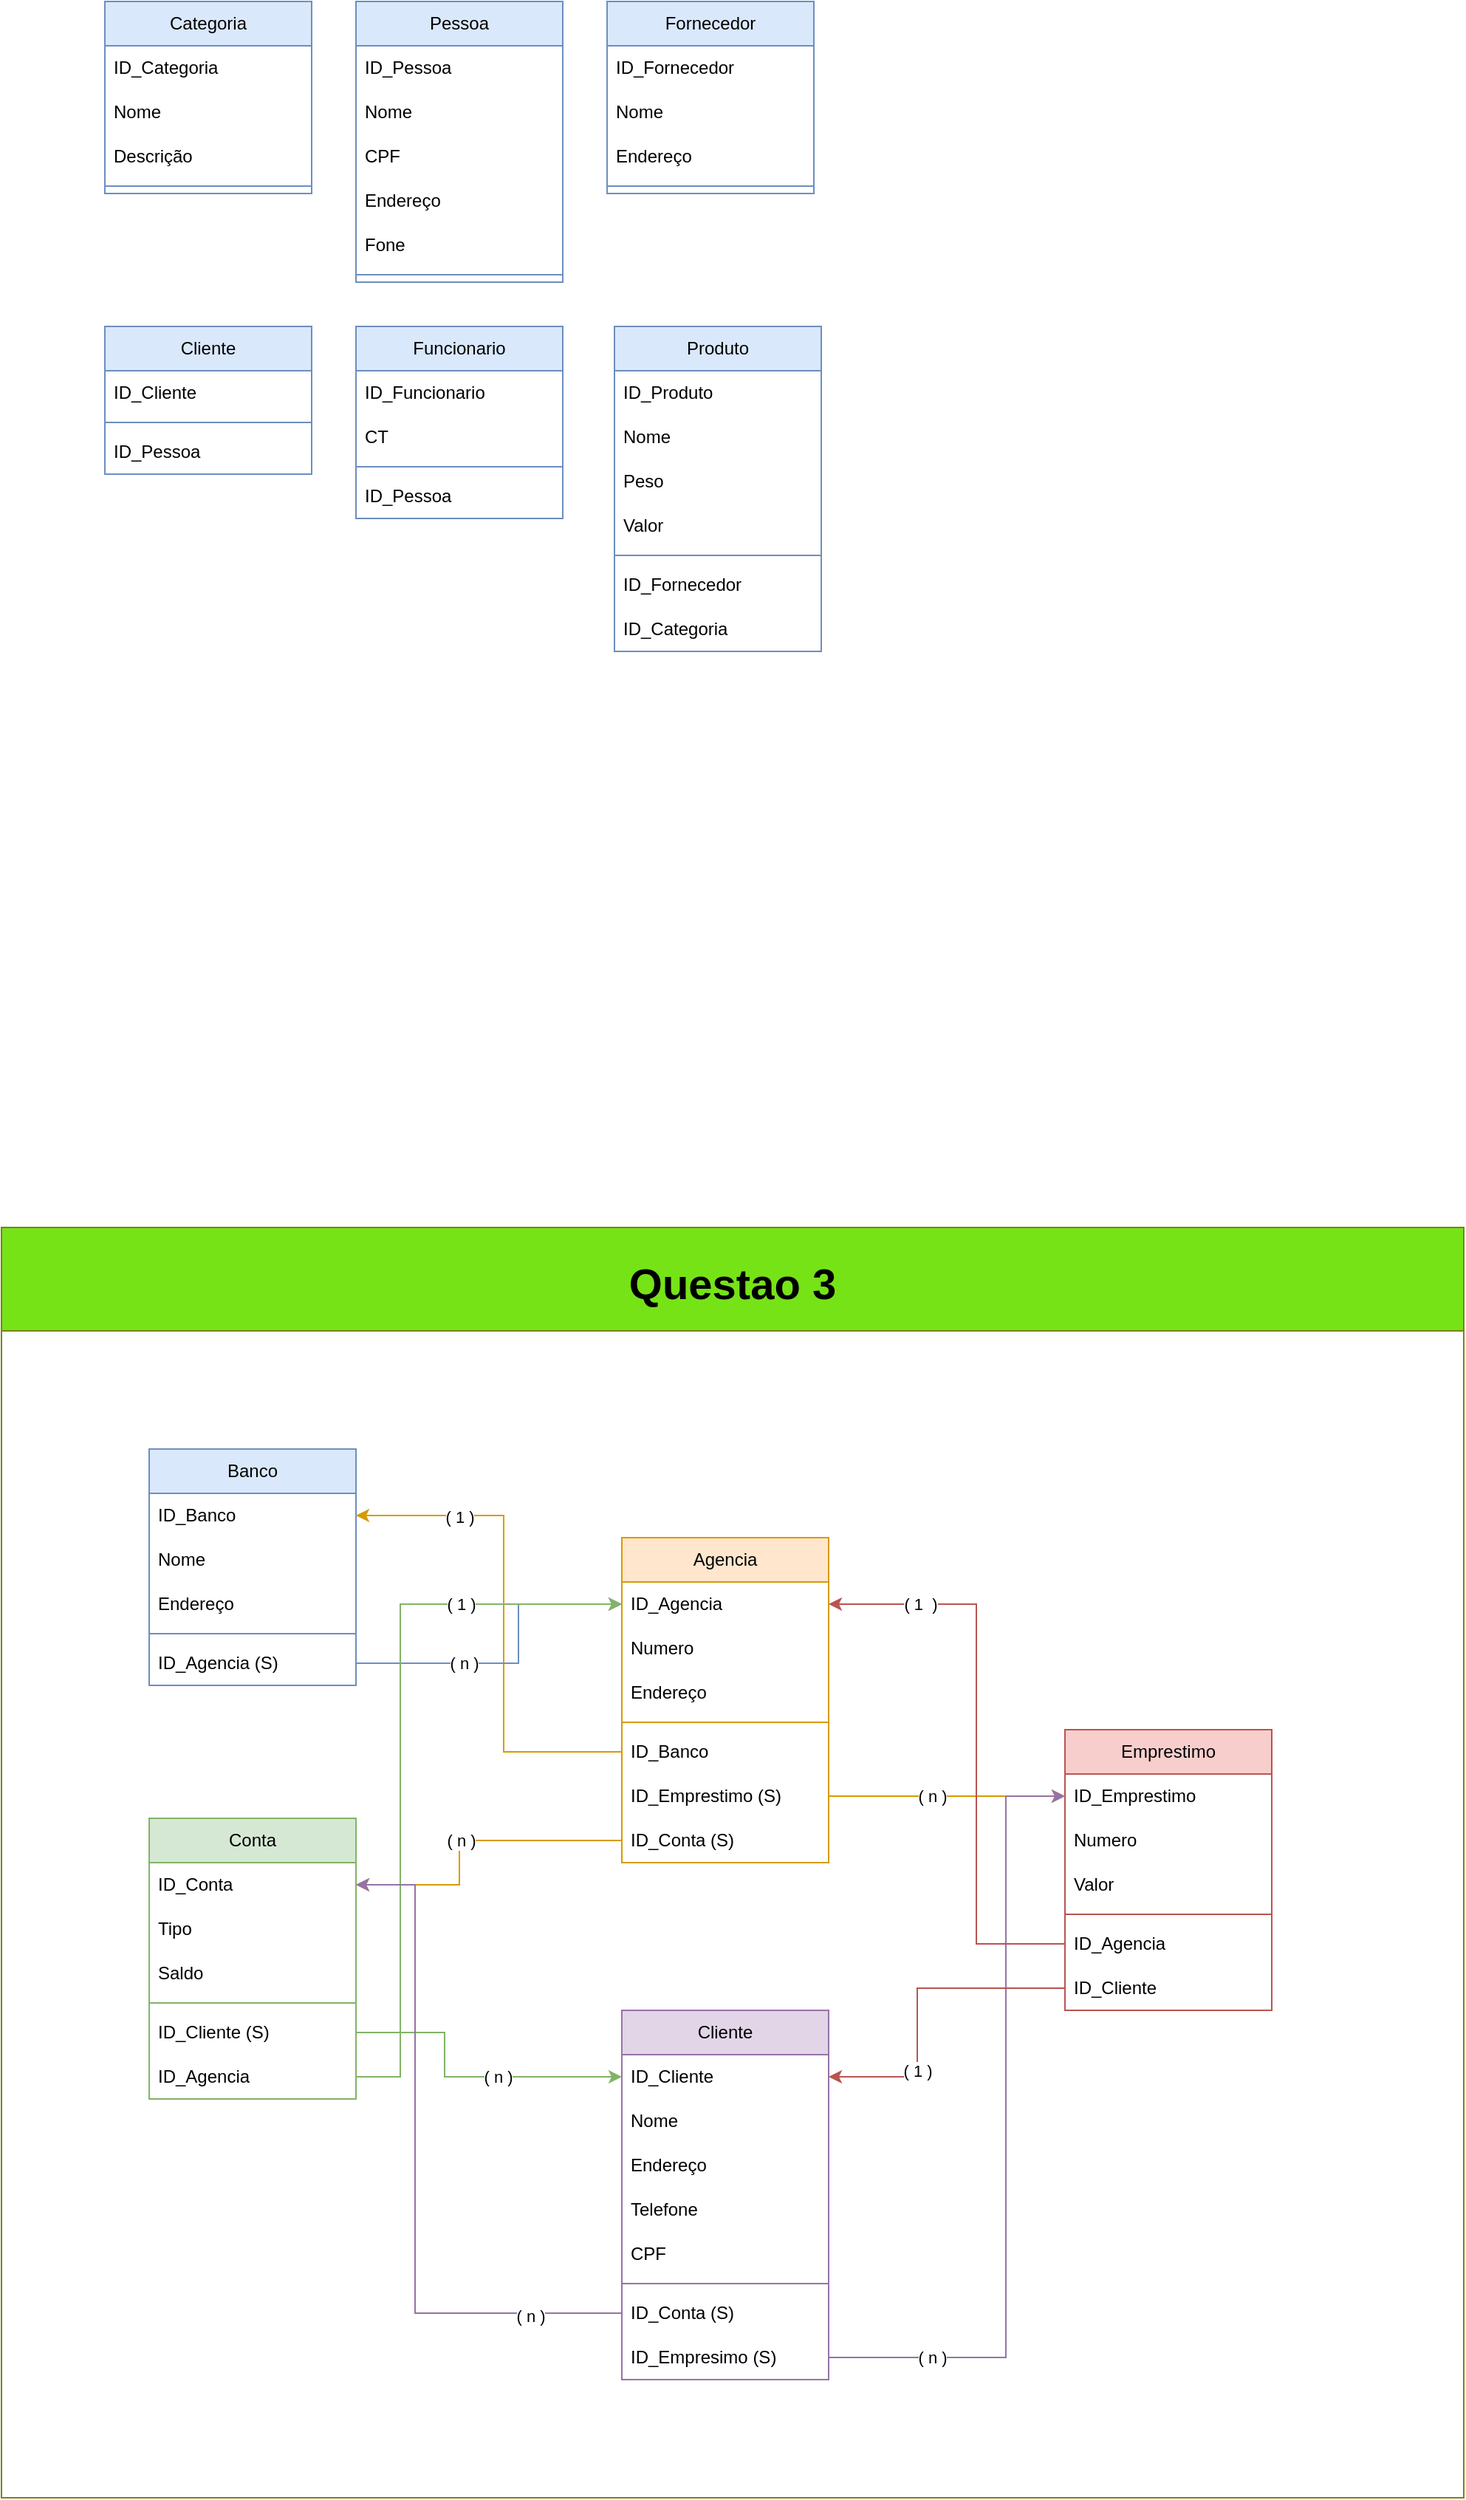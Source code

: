 <mxfile version="24.7.7">
  <diagram name="Page-1" id="sqo7e_nkvk8dhI7Wn-r7">
    <mxGraphModel dx="925" dy="510" grid="1" gridSize="10" guides="1" tooltips="1" connect="1" arrows="1" fold="1" page="1" pageScale="1" pageWidth="850" pageHeight="1100" math="0" shadow="0">
      <root>
        <mxCell id="0" />
        <mxCell id="1" parent="0" />
        <mxCell id="ZQUHLIVJ1xkmGwxhRDHh-96" value="Questao 3" style="swimlane;startSize=70;fontSize=29;fillColor=#76E317;strokeColor=#7B8215;fontColor=#000000;" vertex="1" parent="1">
          <mxGeometry x="10" y="950" width="990" height="860" as="geometry" />
        </mxCell>
        <mxCell id="ZQUHLIVJ1xkmGwxhRDHh-5" value="Banco" style="swimlane;fontStyle=0;childLayout=stackLayout;horizontal=1;startSize=30;horizontalStack=0;resizeParent=1;resizeParentMax=0;resizeLast=0;collapsible=1;marginBottom=0;whiteSpace=wrap;html=1;fillColor=#dae8fc;strokeColor=#6c8ebf;" vertex="1" parent="ZQUHLIVJ1xkmGwxhRDHh-96">
          <mxGeometry x="100" y="150" width="140" height="160" as="geometry" />
        </mxCell>
        <mxCell id="ZQUHLIVJ1xkmGwxhRDHh-6" value="ID_Banco" style="text;strokeColor=none;fillColor=none;align=left;verticalAlign=middle;spacingLeft=4;spacingRight=4;overflow=hidden;points=[[0,0.5],[1,0.5]];portConstraint=eastwest;rotatable=0;whiteSpace=wrap;html=1;" vertex="1" parent="ZQUHLIVJ1xkmGwxhRDHh-5">
          <mxGeometry y="30" width="140" height="30" as="geometry" />
        </mxCell>
        <mxCell id="ZQUHLIVJ1xkmGwxhRDHh-7" value="Nome" style="text;strokeColor=none;fillColor=none;align=left;verticalAlign=middle;spacingLeft=4;spacingRight=4;overflow=hidden;points=[[0,0.5],[1,0.5]];portConstraint=eastwest;rotatable=0;whiteSpace=wrap;html=1;" vertex="1" parent="ZQUHLIVJ1xkmGwxhRDHh-5">
          <mxGeometry y="60" width="140" height="30" as="geometry" />
        </mxCell>
        <mxCell id="ZQUHLIVJ1xkmGwxhRDHh-8" value="Endereço" style="text;strokeColor=none;fillColor=none;align=left;verticalAlign=middle;spacingLeft=4;spacingRight=4;overflow=hidden;points=[[0,0.5],[1,0.5]];portConstraint=eastwest;rotatable=0;whiteSpace=wrap;html=1;" vertex="1" parent="ZQUHLIVJ1xkmGwxhRDHh-5">
          <mxGeometry y="90" width="140" height="30" as="geometry" />
        </mxCell>
        <mxCell id="ZQUHLIVJ1xkmGwxhRDHh-44" value="" style="line;strokeWidth=1;html=1;fillColor=#dae8fc;strokeColor=#6c8ebf;" vertex="1" parent="ZQUHLIVJ1xkmGwxhRDHh-5">
          <mxGeometry y="120" width="140" height="10" as="geometry" />
        </mxCell>
        <mxCell id="ZQUHLIVJ1xkmGwxhRDHh-9" value="ID_Agencia (S)" style="text;strokeColor=none;fillColor=none;align=left;verticalAlign=middle;spacingLeft=4;spacingRight=4;overflow=hidden;points=[[0,0.5],[1,0.5]];portConstraint=eastwest;rotatable=0;whiteSpace=wrap;html=1;" vertex="1" parent="ZQUHLIVJ1xkmGwxhRDHh-5">
          <mxGeometry y="130" width="140" height="30" as="geometry" />
        </mxCell>
        <mxCell id="ZQUHLIVJ1xkmGwxhRDHh-31" value="Agencia" style="swimlane;fontStyle=0;childLayout=stackLayout;horizontal=1;startSize=30;horizontalStack=0;resizeParent=1;resizeParentMax=0;resizeLast=0;collapsible=1;marginBottom=0;whiteSpace=wrap;html=1;fillColor=#ffe6cc;strokeColor=#d79b00;" vertex="1" parent="ZQUHLIVJ1xkmGwxhRDHh-96">
          <mxGeometry x="420" y="210" width="140" height="220" as="geometry" />
        </mxCell>
        <mxCell id="ZQUHLIVJ1xkmGwxhRDHh-32" value="ID_Agencia" style="text;strokeColor=none;fillColor=none;align=left;verticalAlign=middle;spacingLeft=4;spacingRight=4;overflow=hidden;points=[[0,0.5],[1,0.5]];portConstraint=eastwest;rotatable=0;whiteSpace=wrap;html=1;" vertex="1" parent="ZQUHLIVJ1xkmGwxhRDHh-31">
          <mxGeometry y="30" width="140" height="30" as="geometry" />
        </mxCell>
        <mxCell id="ZQUHLIVJ1xkmGwxhRDHh-33" value="Numero" style="text;strokeColor=none;fillColor=none;align=left;verticalAlign=middle;spacingLeft=4;spacingRight=4;overflow=hidden;points=[[0,0.5],[1,0.5]];portConstraint=eastwest;rotatable=0;whiteSpace=wrap;html=1;" vertex="1" parent="ZQUHLIVJ1xkmGwxhRDHh-31">
          <mxGeometry y="60" width="140" height="30" as="geometry" />
        </mxCell>
        <mxCell id="ZQUHLIVJ1xkmGwxhRDHh-34" value="Endereço" style="text;strokeColor=none;fillColor=none;align=left;verticalAlign=middle;spacingLeft=4;spacingRight=4;overflow=hidden;points=[[0,0.5],[1,0.5]];portConstraint=eastwest;rotatable=0;whiteSpace=wrap;html=1;" vertex="1" parent="ZQUHLIVJ1xkmGwxhRDHh-31">
          <mxGeometry y="90" width="140" height="30" as="geometry" />
        </mxCell>
        <mxCell id="ZQUHLIVJ1xkmGwxhRDHh-43" value="" style="line;strokeWidth=1;html=1;fillColor=#ffe6cc;strokeColor=#d79b00;" vertex="1" parent="ZQUHLIVJ1xkmGwxhRDHh-31">
          <mxGeometry y="120" width="140" height="10" as="geometry" />
        </mxCell>
        <mxCell id="ZQUHLIVJ1xkmGwxhRDHh-36" value="ID_Banco" style="text;strokeColor=none;fillColor=none;align=left;verticalAlign=middle;spacingLeft=4;spacingRight=4;overflow=hidden;points=[[0,0.5],[1,0.5]];portConstraint=eastwest;rotatable=0;whiteSpace=wrap;html=1;" vertex="1" parent="ZQUHLIVJ1xkmGwxhRDHh-31">
          <mxGeometry y="130" width="140" height="30" as="geometry" />
        </mxCell>
        <mxCell id="ZQUHLIVJ1xkmGwxhRDHh-45" value="ID_Emprestimo (S)" style="text;strokeColor=none;fillColor=none;align=left;verticalAlign=middle;spacingLeft=4;spacingRight=4;overflow=hidden;points=[[0,0.5],[1,0.5]];portConstraint=eastwest;rotatable=0;whiteSpace=wrap;html=1;" vertex="1" parent="ZQUHLIVJ1xkmGwxhRDHh-31">
          <mxGeometry y="160" width="140" height="30" as="geometry" />
        </mxCell>
        <mxCell id="ZQUHLIVJ1xkmGwxhRDHh-51" value="ID_Conta (S)" style="text;strokeColor=none;fillColor=none;align=left;verticalAlign=middle;spacingLeft=4;spacingRight=4;overflow=hidden;points=[[0,0.5],[1,0.5]];portConstraint=eastwest;rotatable=0;whiteSpace=wrap;html=1;" vertex="1" parent="ZQUHLIVJ1xkmGwxhRDHh-31">
          <mxGeometry y="190" width="140" height="30" as="geometry" />
        </mxCell>
        <mxCell id="ZQUHLIVJ1xkmGwxhRDHh-40" style="edgeStyle=orthogonalEdgeStyle;rounded=0;orthogonalLoop=1;jettySize=auto;html=1;fillColor=#ffe6cc;strokeColor=#d79b00;" edge="1" parent="ZQUHLIVJ1xkmGwxhRDHh-96" source="ZQUHLIVJ1xkmGwxhRDHh-36" target="ZQUHLIVJ1xkmGwxhRDHh-6">
          <mxGeometry relative="1" as="geometry">
            <Array as="points">
              <mxPoint x="340" y="355" />
              <mxPoint x="340" y="195" />
            </Array>
          </mxGeometry>
        </mxCell>
        <mxCell id="ZQUHLIVJ1xkmGwxhRDHh-48" value="( 1 )" style="edgeLabel;html=1;align=center;verticalAlign=middle;resizable=0;points=[];" vertex="1" connectable="0" parent="ZQUHLIVJ1xkmGwxhRDHh-40">
          <mxGeometry x="-0.055" y="5" relative="1" as="geometry">
            <mxPoint x="-25" y="-79" as="offset" />
          </mxGeometry>
        </mxCell>
        <mxCell id="ZQUHLIVJ1xkmGwxhRDHh-49" style="edgeStyle=orthogonalEdgeStyle;rounded=0;orthogonalLoop=1;jettySize=auto;html=1;fillColor=#dae8fc;strokeColor=#6c8ebf;" edge="1" parent="ZQUHLIVJ1xkmGwxhRDHh-96" source="ZQUHLIVJ1xkmGwxhRDHh-9" target="ZQUHLIVJ1xkmGwxhRDHh-32">
          <mxGeometry relative="1" as="geometry">
            <Array as="points">
              <mxPoint x="350" y="295" />
              <mxPoint x="350" y="255" />
            </Array>
          </mxGeometry>
        </mxCell>
        <mxCell id="ZQUHLIVJ1xkmGwxhRDHh-50" value="( n )" style="edgeLabel;html=1;align=center;verticalAlign=middle;resizable=0;points=[];" vertex="1" connectable="0" parent="ZQUHLIVJ1xkmGwxhRDHh-49">
          <mxGeometry x="-0.194" y="1" relative="1" as="geometry">
            <mxPoint x="-16" y="1" as="offset" />
          </mxGeometry>
        </mxCell>
        <mxCell id="ZQUHLIVJ1xkmGwxhRDHh-52" value="Conta" style="swimlane;fontStyle=0;childLayout=stackLayout;horizontal=1;startSize=30;horizontalStack=0;resizeParent=1;resizeParentMax=0;resizeLast=0;collapsible=1;marginBottom=0;whiteSpace=wrap;html=1;fillColor=#d5e8d4;strokeColor=#82b366;" vertex="1" parent="ZQUHLIVJ1xkmGwxhRDHh-96">
          <mxGeometry x="100" y="400" width="140" height="190" as="geometry" />
        </mxCell>
        <mxCell id="ZQUHLIVJ1xkmGwxhRDHh-53" value="ID_Conta" style="text;strokeColor=none;fillColor=none;align=left;verticalAlign=middle;spacingLeft=4;spacingRight=4;overflow=hidden;points=[[0,0.5],[1,0.5]];portConstraint=eastwest;rotatable=0;whiteSpace=wrap;html=1;" vertex="1" parent="ZQUHLIVJ1xkmGwxhRDHh-52">
          <mxGeometry y="30" width="140" height="30" as="geometry" />
        </mxCell>
        <mxCell id="ZQUHLIVJ1xkmGwxhRDHh-54" value="Tipo" style="text;strokeColor=none;fillColor=none;align=left;verticalAlign=middle;spacingLeft=4;spacingRight=4;overflow=hidden;points=[[0,0.5],[1,0.5]];portConstraint=eastwest;rotatable=0;whiteSpace=wrap;html=1;" vertex="1" parent="ZQUHLIVJ1xkmGwxhRDHh-52">
          <mxGeometry y="60" width="140" height="30" as="geometry" />
        </mxCell>
        <mxCell id="ZQUHLIVJ1xkmGwxhRDHh-55" value="Saldo" style="text;strokeColor=none;fillColor=none;align=left;verticalAlign=middle;spacingLeft=4;spacingRight=4;overflow=hidden;points=[[0,0.5],[1,0.5]];portConstraint=eastwest;rotatable=0;whiteSpace=wrap;html=1;" vertex="1" parent="ZQUHLIVJ1xkmGwxhRDHh-52">
          <mxGeometry y="90" width="140" height="30" as="geometry" />
        </mxCell>
        <mxCell id="ZQUHLIVJ1xkmGwxhRDHh-56" value="" style="line;strokeWidth=1;html=1;fillColor=#d5e8d4;strokeColor=#82b366;" vertex="1" parent="ZQUHLIVJ1xkmGwxhRDHh-52">
          <mxGeometry y="120" width="140" height="10" as="geometry" />
        </mxCell>
        <mxCell id="ZQUHLIVJ1xkmGwxhRDHh-57" value="ID_Cliente (S)" style="text;strokeColor=none;fillColor=none;align=left;verticalAlign=middle;spacingLeft=4;spacingRight=4;overflow=hidden;points=[[0,0.5],[1,0.5]];portConstraint=eastwest;rotatable=0;whiteSpace=wrap;html=1;" vertex="1" parent="ZQUHLIVJ1xkmGwxhRDHh-52">
          <mxGeometry y="130" width="140" height="30" as="geometry" />
        </mxCell>
        <mxCell id="ZQUHLIVJ1xkmGwxhRDHh-58" value="ID_Agencia" style="text;strokeColor=none;fillColor=none;align=left;verticalAlign=middle;spacingLeft=4;spacingRight=4;overflow=hidden;points=[[0,0.5],[1,0.5]];portConstraint=eastwest;rotatable=0;whiteSpace=wrap;html=1;" vertex="1" parent="ZQUHLIVJ1xkmGwxhRDHh-52">
          <mxGeometry y="160" width="140" height="30" as="geometry" />
        </mxCell>
        <mxCell id="ZQUHLIVJ1xkmGwxhRDHh-60" style="edgeStyle=orthogonalEdgeStyle;rounded=0;orthogonalLoop=1;jettySize=auto;html=1;fillColor=#ffe6cc;strokeColor=#d79b00;" edge="1" parent="ZQUHLIVJ1xkmGwxhRDHh-96" source="ZQUHLIVJ1xkmGwxhRDHh-51" target="ZQUHLIVJ1xkmGwxhRDHh-53">
          <mxGeometry relative="1" as="geometry">
            <Array as="points">
              <mxPoint x="310" y="415" />
              <mxPoint x="310" y="445" />
            </Array>
          </mxGeometry>
        </mxCell>
        <mxCell id="ZQUHLIVJ1xkmGwxhRDHh-61" value="( n )" style="edgeLabel;html=1;align=center;verticalAlign=middle;resizable=0;points=[];" vertex="1" connectable="0" parent="ZQUHLIVJ1xkmGwxhRDHh-60">
          <mxGeometry x="-0.159" relative="1" as="geometry">
            <mxPoint x="-21" as="offset" />
          </mxGeometry>
        </mxCell>
        <mxCell id="ZQUHLIVJ1xkmGwxhRDHh-62" value="Cliente" style="swimlane;fontStyle=0;childLayout=stackLayout;horizontal=1;startSize=30;horizontalStack=0;resizeParent=1;resizeParentMax=0;resizeLast=0;collapsible=1;marginBottom=0;whiteSpace=wrap;html=1;fillColor=#e1d5e7;strokeColor=#9673a6;" vertex="1" parent="ZQUHLIVJ1xkmGwxhRDHh-96">
          <mxGeometry x="420" y="530" width="140" height="250" as="geometry" />
        </mxCell>
        <mxCell id="ZQUHLIVJ1xkmGwxhRDHh-63" value="ID_Cliente" style="text;strokeColor=none;fillColor=none;align=left;verticalAlign=middle;spacingLeft=4;spacingRight=4;overflow=hidden;points=[[0,0.5],[1,0.5]];portConstraint=eastwest;rotatable=0;whiteSpace=wrap;html=1;" vertex="1" parent="ZQUHLIVJ1xkmGwxhRDHh-62">
          <mxGeometry y="30" width="140" height="30" as="geometry" />
        </mxCell>
        <mxCell id="ZQUHLIVJ1xkmGwxhRDHh-64" value="Nome" style="text;strokeColor=none;fillColor=none;align=left;verticalAlign=middle;spacingLeft=4;spacingRight=4;overflow=hidden;points=[[0,0.5],[1,0.5]];portConstraint=eastwest;rotatable=0;whiteSpace=wrap;html=1;" vertex="1" parent="ZQUHLIVJ1xkmGwxhRDHh-62">
          <mxGeometry y="60" width="140" height="30" as="geometry" />
        </mxCell>
        <mxCell id="ZQUHLIVJ1xkmGwxhRDHh-65" value="Endereço" style="text;strokeColor=none;fillColor=none;align=left;verticalAlign=middle;spacingLeft=4;spacingRight=4;overflow=hidden;points=[[0,0.5],[1,0.5]];portConstraint=eastwest;rotatable=0;whiteSpace=wrap;html=1;" vertex="1" parent="ZQUHLIVJ1xkmGwxhRDHh-62">
          <mxGeometry y="90" width="140" height="30" as="geometry" />
        </mxCell>
        <mxCell id="ZQUHLIVJ1xkmGwxhRDHh-69" value="Telefone" style="text;strokeColor=none;fillColor=none;align=left;verticalAlign=middle;spacingLeft=4;spacingRight=4;overflow=hidden;points=[[0,0.5],[1,0.5]];portConstraint=eastwest;rotatable=0;whiteSpace=wrap;html=1;" vertex="1" parent="ZQUHLIVJ1xkmGwxhRDHh-62">
          <mxGeometry y="120" width="140" height="30" as="geometry" />
        </mxCell>
        <mxCell id="ZQUHLIVJ1xkmGwxhRDHh-70" value="CPF" style="text;strokeColor=none;fillColor=none;align=left;verticalAlign=middle;spacingLeft=4;spacingRight=4;overflow=hidden;points=[[0,0.5],[1,0.5]];portConstraint=eastwest;rotatable=0;whiteSpace=wrap;html=1;" vertex="1" parent="ZQUHLIVJ1xkmGwxhRDHh-62">
          <mxGeometry y="150" width="140" height="30" as="geometry" />
        </mxCell>
        <mxCell id="ZQUHLIVJ1xkmGwxhRDHh-66" value="" style="line;strokeWidth=1;html=1;fillColor=#e1d5e7;strokeColor=#9673a6;" vertex="1" parent="ZQUHLIVJ1xkmGwxhRDHh-62">
          <mxGeometry y="180" width="140" height="10" as="geometry" />
        </mxCell>
        <mxCell id="ZQUHLIVJ1xkmGwxhRDHh-67" value="ID_Conta (S)" style="text;strokeColor=none;fillColor=none;align=left;verticalAlign=middle;spacingLeft=4;spacingRight=4;overflow=hidden;points=[[0,0.5],[1,0.5]];portConstraint=eastwest;rotatable=0;whiteSpace=wrap;html=1;" vertex="1" parent="ZQUHLIVJ1xkmGwxhRDHh-62">
          <mxGeometry y="190" width="140" height="30" as="geometry" />
        </mxCell>
        <mxCell id="ZQUHLIVJ1xkmGwxhRDHh-77" value="ID_Empresimo (S)" style="text;strokeColor=none;fillColor=none;align=left;verticalAlign=middle;spacingLeft=4;spacingRight=4;overflow=hidden;points=[[0,0.5],[1,0.5]];portConstraint=eastwest;rotatable=0;whiteSpace=wrap;html=1;" vertex="1" parent="ZQUHLIVJ1xkmGwxhRDHh-62">
          <mxGeometry y="220" width="140" height="30" as="geometry" />
        </mxCell>
        <mxCell id="ZQUHLIVJ1xkmGwxhRDHh-71" style="edgeStyle=orthogonalEdgeStyle;rounded=0;orthogonalLoop=1;jettySize=auto;html=1;entryX=0;entryY=0.5;entryDx=0;entryDy=0;fillColor=#d5e8d4;strokeColor=#82b366;" edge="1" parent="ZQUHLIVJ1xkmGwxhRDHh-96" source="ZQUHLIVJ1xkmGwxhRDHh-58" target="ZQUHLIVJ1xkmGwxhRDHh-32">
          <mxGeometry relative="1" as="geometry">
            <Array as="points">
              <mxPoint x="270" y="575" />
              <mxPoint x="270" y="255" />
            </Array>
          </mxGeometry>
        </mxCell>
        <mxCell id="ZQUHLIVJ1xkmGwxhRDHh-72" value="( 1 )" style="edgeLabel;html=1;align=center;verticalAlign=middle;resizable=0;points=[];" vertex="1" connectable="0" parent="ZQUHLIVJ1xkmGwxhRDHh-71">
          <mxGeometry x="0.487" relative="1" as="geometry">
            <mxPoint x="19" as="offset" />
          </mxGeometry>
        </mxCell>
        <mxCell id="ZQUHLIVJ1xkmGwxhRDHh-73" style="edgeStyle=orthogonalEdgeStyle;rounded=0;orthogonalLoop=1;jettySize=auto;html=1;fillColor=#d5e8d4;strokeColor=#82b366;" edge="1" parent="ZQUHLIVJ1xkmGwxhRDHh-96" source="ZQUHLIVJ1xkmGwxhRDHh-57" target="ZQUHLIVJ1xkmGwxhRDHh-63">
          <mxGeometry relative="1" as="geometry">
            <Array as="points">
              <mxPoint x="300" y="545" />
              <mxPoint x="300" y="575" />
            </Array>
          </mxGeometry>
        </mxCell>
        <mxCell id="ZQUHLIVJ1xkmGwxhRDHh-74" value="( n )" style="edgeLabel;html=1;align=center;verticalAlign=middle;resizable=0;points=[];" vertex="1" connectable="0" parent="ZQUHLIVJ1xkmGwxhRDHh-73">
          <mxGeometry x="0.303" y="-3" relative="1" as="geometry">
            <mxPoint x="-11" y="-3" as="offset" />
          </mxGeometry>
        </mxCell>
        <mxCell id="ZQUHLIVJ1xkmGwxhRDHh-75" style="edgeStyle=orthogonalEdgeStyle;rounded=0;orthogonalLoop=1;jettySize=auto;html=1;entryX=1;entryY=0.5;entryDx=0;entryDy=0;fillColor=#e1d5e7;strokeColor=#9673a6;" edge="1" parent="ZQUHLIVJ1xkmGwxhRDHh-96" source="ZQUHLIVJ1xkmGwxhRDHh-67" target="ZQUHLIVJ1xkmGwxhRDHh-53">
          <mxGeometry relative="1" as="geometry">
            <Array as="points">
              <mxPoint x="280" y="735" />
              <mxPoint x="280" y="445" />
            </Array>
          </mxGeometry>
        </mxCell>
        <mxCell id="ZQUHLIVJ1xkmGwxhRDHh-76" value="( n )" style="edgeLabel;html=1;align=center;verticalAlign=middle;resizable=0;points=[];" vertex="1" connectable="0" parent="ZQUHLIVJ1xkmGwxhRDHh-75">
          <mxGeometry x="-0.736" y="2" relative="1" as="geometry">
            <mxPoint as="offset" />
          </mxGeometry>
        </mxCell>
        <mxCell id="ZQUHLIVJ1xkmGwxhRDHh-78" value="Emprestimo" style="swimlane;fontStyle=0;childLayout=stackLayout;horizontal=1;startSize=30;horizontalStack=0;resizeParent=1;resizeParentMax=0;resizeLast=0;collapsible=1;marginBottom=0;whiteSpace=wrap;html=1;fillColor=#f8cecc;strokeColor=#b85450;" vertex="1" parent="ZQUHLIVJ1xkmGwxhRDHh-96">
          <mxGeometry x="720" y="340" width="140" height="190" as="geometry" />
        </mxCell>
        <mxCell id="ZQUHLIVJ1xkmGwxhRDHh-79" value="ID_Emprestimo" style="text;strokeColor=none;fillColor=none;align=left;verticalAlign=middle;spacingLeft=4;spacingRight=4;overflow=hidden;points=[[0,0.5],[1,0.5]];portConstraint=eastwest;rotatable=0;whiteSpace=wrap;html=1;" vertex="1" parent="ZQUHLIVJ1xkmGwxhRDHh-78">
          <mxGeometry y="30" width="140" height="30" as="geometry" />
        </mxCell>
        <mxCell id="ZQUHLIVJ1xkmGwxhRDHh-80" value="Numero" style="text;strokeColor=none;fillColor=none;align=left;verticalAlign=middle;spacingLeft=4;spacingRight=4;overflow=hidden;points=[[0,0.5],[1,0.5]];portConstraint=eastwest;rotatable=0;whiteSpace=wrap;html=1;" vertex="1" parent="ZQUHLIVJ1xkmGwxhRDHh-78">
          <mxGeometry y="60" width="140" height="30" as="geometry" />
        </mxCell>
        <mxCell id="ZQUHLIVJ1xkmGwxhRDHh-81" value="Valor" style="text;strokeColor=none;fillColor=none;align=left;verticalAlign=middle;spacingLeft=4;spacingRight=4;overflow=hidden;points=[[0,0.5],[1,0.5]];portConstraint=eastwest;rotatable=0;whiteSpace=wrap;html=1;" vertex="1" parent="ZQUHLIVJ1xkmGwxhRDHh-78">
          <mxGeometry y="90" width="140" height="30" as="geometry" />
        </mxCell>
        <mxCell id="ZQUHLIVJ1xkmGwxhRDHh-82" value="" style="line;strokeWidth=1;html=1;fillColor=#f8cecc;strokeColor=#b85450;" vertex="1" parent="ZQUHLIVJ1xkmGwxhRDHh-78">
          <mxGeometry y="120" width="140" height="10" as="geometry" />
        </mxCell>
        <mxCell id="ZQUHLIVJ1xkmGwxhRDHh-83" value="ID_Agencia" style="text;strokeColor=none;fillColor=none;align=left;verticalAlign=middle;spacingLeft=4;spacingRight=4;overflow=hidden;points=[[0,0.5],[1,0.5]];portConstraint=eastwest;rotatable=0;whiteSpace=wrap;html=1;" vertex="1" parent="ZQUHLIVJ1xkmGwxhRDHh-78">
          <mxGeometry y="130" width="140" height="30" as="geometry" />
        </mxCell>
        <mxCell id="ZQUHLIVJ1xkmGwxhRDHh-85" value="ID_Cliente" style="text;strokeColor=none;fillColor=none;align=left;verticalAlign=middle;spacingLeft=4;spacingRight=4;overflow=hidden;points=[[0,0.5],[1,0.5]];portConstraint=eastwest;rotatable=0;whiteSpace=wrap;html=1;" vertex="1" parent="ZQUHLIVJ1xkmGwxhRDHh-78">
          <mxGeometry y="160" width="140" height="30" as="geometry" />
        </mxCell>
        <mxCell id="ZQUHLIVJ1xkmGwxhRDHh-86" style="edgeStyle=orthogonalEdgeStyle;rounded=0;orthogonalLoop=1;jettySize=auto;html=1;fillColor=#ffe6cc;strokeColor=#d79b00;" edge="1" parent="ZQUHLIVJ1xkmGwxhRDHh-96" source="ZQUHLIVJ1xkmGwxhRDHh-45" target="ZQUHLIVJ1xkmGwxhRDHh-79">
          <mxGeometry relative="1" as="geometry" />
        </mxCell>
        <mxCell id="ZQUHLIVJ1xkmGwxhRDHh-91" value="( n )" style="edgeLabel;html=1;align=center;verticalAlign=middle;resizable=0;points=[];" vertex="1" connectable="0" parent="ZQUHLIVJ1xkmGwxhRDHh-86">
          <mxGeometry x="-0.24" y="-2" relative="1" as="geometry">
            <mxPoint x="9" y="-2" as="offset" />
          </mxGeometry>
        </mxCell>
        <mxCell id="ZQUHLIVJ1xkmGwxhRDHh-89" style="edgeStyle=orthogonalEdgeStyle;rounded=0;orthogonalLoop=1;jettySize=auto;html=1;fillColor=#e1d5e7;strokeColor=#9673a6;" edge="1" parent="ZQUHLIVJ1xkmGwxhRDHh-96" source="ZQUHLIVJ1xkmGwxhRDHh-77" target="ZQUHLIVJ1xkmGwxhRDHh-79">
          <mxGeometry relative="1" as="geometry">
            <Array as="points">
              <mxPoint x="680" y="765" />
              <mxPoint x="680" y="385" />
            </Array>
          </mxGeometry>
        </mxCell>
        <mxCell id="ZQUHLIVJ1xkmGwxhRDHh-90" value="( n )" style="edgeLabel;html=1;align=center;verticalAlign=middle;resizable=0;points=[];" vertex="1" connectable="0" parent="ZQUHLIVJ1xkmGwxhRDHh-89">
          <mxGeometry x="-0.759" y="-4" relative="1" as="geometry">
            <mxPoint x="5" y="-4" as="offset" />
          </mxGeometry>
        </mxCell>
        <mxCell id="ZQUHLIVJ1xkmGwxhRDHh-92" style="edgeStyle=orthogonalEdgeStyle;rounded=0;orthogonalLoop=1;jettySize=auto;html=1;entryX=1;entryY=0.5;entryDx=0;entryDy=0;fillColor=#f8cecc;strokeColor=#b85450;" edge="1" parent="ZQUHLIVJ1xkmGwxhRDHh-96" source="ZQUHLIVJ1xkmGwxhRDHh-83" target="ZQUHLIVJ1xkmGwxhRDHh-32">
          <mxGeometry relative="1" as="geometry">
            <Array as="points">
              <mxPoint x="660" y="485" />
              <mxPoint x="660" y="255" />
            </Array>
          </mxGeometry>
        </mxCell>
        <mxCell id="ZQUHLIVJ1xkmGwxhRDHh-93" value="( 1&amp;nbsp; ) " style="edgeLabel;html=1;align=center;verticalAlign=middle;resizable=0;points=[];" vertex="1" connectable="0" parent="ZQUHLIVJ1xkmGwxhRDHh-92">
          <mxGeometry x="0.684" relative="1" as="geometry">
            <mxPoint as="offset" />
          </mxGeometry>
        </mxCell>
        <mxCell id="ZQUHLIVJ1xkmGwxhRDHh-94" style="edgeStyle=orthogonalEdgeStyle;rounded=0;orthogonalLoop=1;jettySize=auto;html=1;entryX=1;entryY=0.5;entryDx=0;entryDy=0;fillColor=#f8cecc;strokeColor=#b85450;" edge="1" parent="ZQUHLIVJ1xkmGwxhRDHh-96" source="ZQUHLIVJ1xkmGwxhRDHh-85" target="ZQUHLIVJ1xkmGwxhRDHh-63">
          <mxGeometry relative="1" as="geometry">
            <Array as="points">
              <mxPoint x="620" y="515" />
              <mxPoint x="620" y="575" />
            </Array>
          </mxGeometry>
        </mxCell>
        <mxCell id="ZQUHLIVJ1xkmGwxhRDHh-95" value="( 1 )" style="edgeLabel;html=1;align=center;verticalAlign=middle;resizable=0;points=[];" vertex="1" connectable="0" parent="ZQUHLIVJ1xkmGwxhRDHh-94">
          <mxGeometry x="0.348" y="-2" relative="1" as="geometry">
            <mxPoint x="2" y="7" as="offset" />
          </mxGeometry>
        </mxCell>
        <mxCell id="ZQUHLIVJ1xkmGwxhRDHh-155" value="Categoria" style="swimlane;fontStyle=0;childLayout=stackLayout;horizontal=1;startSize=30;horizontalStack=0;resizeParent=1;resizeParentMax=0;resizeLast=0;collapsible=1;marginBottom=0;whiteSpace=wrap;html=1;fillColor=#dae8fc;strokeColor=#6c8ebf;" vertex="1" parent="1">
          <mxGeometry x="80" y="120" width="140" height="130" as="geometry" />
        </mxCell>
        <mxCell id="ZQUHLIVJ1xkmGwxhRDHh-156" value="ID_Categoria" style="text;strokeColor=none;fillColor=none;align=left;verticalAlign=middle;spacingLeft=4;spacingRight=4;overflow=hidden;points=[[0,0.5],[1,0.5]];portConstraint=eastwest;rotatable=0;whiteSpace=wrap;html=1;" vertex="1" parent="ZQUHLIVJ1xkmGwxhRDHh-155">
          <mxGeometry y="30" width="140" height="30" as="geometry" />
        </mxCell>
        <mxCell id="ZQUHLIVJ1xkmGwxhRDHh-157" value="Nome" style="text;strokeColor=none;fillColor=none;align=left;verticalAlign=middle;spacingLeft=4;spacingRight=4;overflow=hidden;points=[[0,0.5],[1,0.5]];portConstraint=eastwest;rotatable=0;whiteSpace=wrap;html=1;" vertex="1" parent="ZQUHLIVJ1xkmGwxhRDHh-155">
          <mxGeometry y="60" width="140" height="30" as="geometry" />
        </mxCell>
        <mxCell id="ZQUHLIVJ1xkmGwxhRDHh-158" value="Descrição" style="text;strokeColor=none;fillColor=none;align=left;verticalAlign=middle;spacingLeft=4;spacingRight=4;overflow=hidden;points=[[0,0.5],[1,0.5]];portConstraint=eastwest;rotatable=0;whiteSpace=wrap;html=1;" vertex="1" parent="ZQUHLIVJ1xkmGwxhRDHh-155">
          <mxGeometry y="90" width="140" height="30" as="geometry" />
        </mxCell>
        <mxCell id="ZQUHLIVJ1xkmGwxhRDHh-159" value="" style="line;strokeWidth=1;html=1;fillColor=#dae8fc;strokeColor=#6c8ebf;" vertex="1" parent="ZQUHLIVJ1xkmGwxhRDHh-155">
          <mxGeometry y="120" width="140" height="10" as="geometry" />
        </mxCell>
        <mxCell id="ZQUHLIVJ1xkmGwxhRDHh-161" value="Pessoa" style="swimlane;fontStyle=0;childLayout=stackLayout;horizontal=1;startSize=30;horizontalStack=0;resizeParent=1;resizeParentMax=0;resizeLast=0;collapsible=1;marginBottom=0;whiteSpace=wrap;html=1;fillColor=#dae8fc;strokeColor=#6c8ebf;" vertex="1" parent="1">
          <mxGeometry x="250" y="120" width="140" height="190" as="geometry" />
        </mxCell>
        <mxCell id="ZQUHLIVJ1xkmGwxhRDHh-162" value="ID_Pessoa" style="text;strokeColor=none;fillColor=none;align=left;verticalAlign=middle;spacingLeft=4;spacingRight=4;overflow=hidden;points=[[0,0.5],[1,0.5]];portConstraint=eastwest;rotatable=0;whiteSpace=wrap;html=1;" vertex="1" parent="ZQUHLIVJ1xkmGwxhRDHh-161">
          <mxGeometry y="30" width="140" height="30" as="geometry" />
        </mxCell>
        <mxCell id="ZQUHLIVJ1xkmGwxhRDHh-163" value="Nome" style="text;strokeColor=none;fillColor=none;align=left;verticalAlign=middle;spacingLeft=4;spacingRight=4;overflow=hidden;points=[[0,0.5],[1,0.5]];portConstraint=eastwest;rotatable=0;whiteSpace=wrap;html=1;" vertex="1" parent="ZQUHLIVJ1xkmGwxhRDHh-161">
          <mxGeometry y="60" width="140" height="30" as="geometry" />
        </mxCell>
        <mxCell id="ZQUHLIVJ1xkmGwxhRDHh-164" value="CPF" style="text;strokeColor=none;fillColor=none;align=left;verticalAlign=middle;spacingLeft=4;spacingRight=4;overflow=hidden;points=[[0,0.5],[1,0.5]];portConstraint=eastwest;rotatable=0;whiteSpace=wrap;html=1;" vertex="1" parent="ZQUHLIVJ1xkmGwxhRDHh-161">
          <mxGeometry y="90" width="140" height="30" as="geometry" />
        </mxCell>
        <mxCell id="ZQUHLIVJ1xkmGwxhRDHh-166" value="Endereço" style="text;strokeColor=none;fillColor=none;align=left;verticalAlign=middle;spacingLeft=4;spacingRight=4;overflow=hidden;points=[[0,0.5],[1,0.5]];portConstraint=eastwest;rotatable=0;whiteSpace=wrap;html=1;" vertex="1" parent="ZQUHLIVJ1xkmGwxhRDHh-161">
          <mxGeometry y="120" width="140" height="30" as="geometry" />
        </mxCell>
        <mxCell id="ZQUHLIVJ1xkmGwxhRDHh-167" value="Fone" style="text;strokeColor=none;fillColor=none;align=left;verticalAlign=middle;spacingLeft=4;spacingRight=4;overflow=hidden;points=[[0,0.5],[1,0.5]];portConstraint=eastwest;rotatable=0;whiteSpace=wrap;html=1;" vertex="1" parent="ZQUHLIVJ1xkmGwxhRDHh-161">
          <mxGeometry y="150" width="140" height="30" as="geometry" />
        </mxCell>
        <mxCell id="ZQUHLIVJ1xkmGwxhRDHh-165" value="" style="line;strokeWidth=1;html=1;fillColor=#dae8fc;strokeColor=#6c8ebf;" vertex="1" parent="ZQUHLIVJ1xkmGwxhRDHh-161">
          <mxGeometry y="180" width="140" height="10" as="geometry" />
        </mxCell>
        <mxCell id="ZQUHLIVJ1xkmGwxhRDHh-168" value="Cliente" style="swimlane;fontStyle=0;childLayout=stackLayout;horizontal=1;startSize=30;horizontalStack=0;resizeParent=1;resizeParentMax=0;resizeLast=0;collapsible=1;marginBottom=0;whiteSpace=wrap;html=1;fillColor=#dae8fc;strokeColor=#6c8ebf;" vertex="1" parent="1">
          <mxGeometry x="80" y="340" width="140" height="100" as="geometry" />
        </mxCell>
        <mxCell id="ZQUHLIVJ1xkmGwxhRDHh-169" value="ID_Cliente" style="text;strokeColor=none;fillColor=none;align=left;verticalAlign=middle;spacingLeft=4;spacingRight=4;overflow=hidden;points=[[0,0.5],[1,0.5]];portConstraint=eastwest;rotatable=0;whiteSpace=wrap;html=1;" vertex="1" parent="ZQUHLIVJ1xkmGwxhRDHh-168">
          <mxGeometry y="30" width="140" height="30" as="geometry" />
        </mxCell>
        <mxCell id="ZQUHLIVJ1xkmGwxhRDHh-174" value="" style="line;strokeWidth=1;html=1;fillColor=#dae8fc;strokeColor=#6c8ebf;" vertex="1" parent="ZQUHLIVJ1xkmGwxhRDHh-168">
          <mxGeometry y="60" width="140" height="10" as="geometry" />
        </mxCell>
        <mxCell id="ZQUHLIVJ1xkmGwxhRDHh-173" value="ID_Pessoa" style="text;strokeColor=none;fillColor=none;align=left;verticalAlign=middle;spacingLeft=4;spacingRight=4;overflow=hidden;points=[[0,0.5],[1,0.5]];portConstraint=eastwest;rotatable=0;whiteSpace=wrap;html=1;" vertex="1" parent="ZQUHLIVJ1xkmGwxhRDHh-168">
          <mxGeometry y="70" width="140" height="30" as="geometry" />
        </mxCell>
        <mxCell id="ZQUHLIVJ1xkmGwxhRDHh-175" value="Funcionario" style="swimlane;fontStyle=0;childLayout=stackLayout;horizontal=1;startSize=30;horizontalStack=0;resizeParent=1;resizeParentMax=0;resizeLast=0;collapsible=1;marginBottom=0;whiteSpace=wrap;html=1;fillColor=#dae8fc;strokeColor=#6c8ebf;" vertex="1" parent="1">
          <mxGeometry x="250" y="340" width="140" height="130" as="geometry" />
        </mxCell>
        <mxCell id="ZQUHLIVJ1xkmGwxhRDHh-176" value="ID_Funcionario" style="text;strokeColor=none;fillColor=none;align=left;verticalAlign=middle;spacingLeft=4;spacingRight=4;overflow=hidden;points=[[0,0.5],[1,0.5]];portConstraint=eastwest;rotatable=0;whiteSpace=wrap;html=1;" vertex="1" parent="ZQUHLIVJ1xkmGwxhRDHh-175">
          <mxGeometry y="30" width="140" height="30" as="geometry" />
        </mxCell>
        <mxCell id="ZQUHLIVJ1xkmGwxhRDHh-179" value="CT" style="text;strokeColor=none;fillColor=none;align=left;verticalAlign=middle;spacingLeft=4;spacingRight=4;overflow=hidden;points=[[0,0.5],[1,0.5]];portConstraint=eastwest;rotatable=0;whiteSpace=wrap;html=1;" vertex="1" parent="ZQUHLIVJ1xkmGwxhRDHh-175">
          <mxGeometry y="60" width="140" height="30" as="geometry" />
        </mxCell>
        <mxCell id="ZQUHLIVJ1xkmGwxhRDHh-177" value="" style="line;strokeWidth=1;html=1;fillColor=#dae8fc;strokeColor=#6c8ebf;" vertex="1" parent="ZQUHLIVJ1xkmGwxhRDHh-175">
          <mxGeometry y="90" width="140" height="10" as="geometry" />
        </mxCell>
        <mxCell id="ZQUHLIVJ1xkmGwxhRDHh-178" value="ID_Pessoa" style="text;strokeColor=none;fillColor=none;align=left;verticalAlign=middle;spacingLeft=4;spacingRight=4;overflow=hidden;points=[[0,0.5],[1,0.5]];portConstraint=eastwest;rotatable=0;whiteSpace=wrap;html=1;" vertex="1" parent="ZQUHLIVJ1xkmGwxhRDHh-175">
          <mxGeometry y="100" width="140" height="30" as="geometry" />
        </mxCell>
        <mxCell id="ZQUHLIVJ1xkmGwxhRDHh-181" value="Fornecedor" style="swimlane;fontStyle=0;childLayout=stackLayout;horizontal=1;startSize=30;horizontalStack=0;resizeParent=1;resizeParentMax=0;resizeLast=0;collapsible=1;marginBottom=0;whiteSpace=wrap;html=1;fillColor=#dae8fc;strokeColor=#6c8ebf;" vertex="1" parent="1">
          <mxGeometry x="420" y="120" width="140" height="130" as="geometry" />
        </mxCell>
        <mxCell id="ZQUHLIVJ1xkmGwxhRDHh-182" value="ID_Fornecedor" style="text;strokeColor=none;fillColor=none;align=left;verticalAlign=middle;spacingLeft=4;spacingRight=4;overflow=hidden;points=[[0,0.5],[1,0.5]];portConstraint=eastwest;rotatable=0;whiteSpace=wrap;html=1;" vertex="1" parent="ZQUHLIVJ1xkmGwxhRDHh-181">
          <mxGeometry y="30" width="140" height="30" as="geometry" />
        </mxCell>
        <mxCell id="ZQUHLIVJ1xkmGwxhRDHh-183" value="Nome" style="text;strokeColor=none;fillColor=none;align=left;verticalAlign=middle;spacingLeft=4;spacingRight=4;overflow=hidden;points=[[0,0.5],[1,0.5]];portConstraint=eastwest;rotatable=0;whiteSpace=wrap;html=1;" vertex="1" parent="ZQUHLIVJ1xkmGwxhRDHh-181">
          <mxGeometry y="60" width="140" height="30" as="geometry" />
        </mxCell>
        <mxCell id="ZQUHLIVJ1xkmGwxhRDHh-184" value="Endereço" style="text;strokeColor=none;fillColor=none;align=left;verticalAlign=middle;spacingLeft=4;spacingRight=4;overflow=hidden;points=[[0,0.5],[1,0.5]];portConstraint=eastwest;rotatable=0;whiteSpace=wrap;html=1;" vertex="1" parent="ZQUHLIVJ1xkmGwxhRDHh-181">
          <mxGeometry y="90" width="140" height="30" as="geometry" />
        </mxCell>
        <mxCell id="ZQUHLIVJ1xkmGwxhRDHh-185" value="" style="line;strokeWidth=1;html=1;fillColor=#dae8fc;strokeColor=#6c8ebf;" vertex="1" parent="ZQUHLIVJ1xkmGwxhRDHh-181">
          <mxGeometry y="120" width="140" height="10" as="geometry" />
        </mxCell>
        <mxCell id="ZQUHLIVJ1xkmGwxhRDHh-187" value="Produto" style="swimlane;fontStyle=0;childLayout=stackLayout;horizontal=1;startSize=30;horizontalStack=0;resizeParent=1;resizeParentMax=0;resizeLast=0;collapsible=1;marginBottom=0;whiteSpace=wrap;html=1;fillColor=#dae8fc;strokeColor=#6c8ebf;" vertex="1" parent="1">
          <mxGeometry x="425" y="340" width="140" height="220" as="geometry" />
        </mxCell>
        <mxCell id="ZQUHLIVJ1xkmGwxhRDHh-188" value="ID_Produto" style="text;strokeColor=none;fillColor=none;align=left;verticalAlign=middle;spacingLeft=4;spacingRight=4;overflow=hidden;points=[[0,0.5],[1,0.5]];portConstraint=eastwest;rotatable=0;whiteSpace=wrap;html=1;" vertex="1" parent="ZQUHLIVJ1xkmGwxhRDHh-187">
          <mxGeometry y="30" width="140" height="30" as="geometry" />
        </mxCell>
        <mxCell id="ZQUHLIVJ1xkmGwxhRDHh-189" value="Nome" style="text;strokeColor=none;fillColor=none;align=left;verticalAlign=middle;spacingLeft=4;spacingRight=4;overflow=hidden;points=[[0,0.5],[1,0.5]];portConstraint=eastwest;rotatable=0;whiteSpace=wrap;html=1;" vertex="1" parent="ZQUHLIVJ1xkmGwxhRDHh-187">
          <mxGeometry y="60" width="140" height="30" as="geometry" />
        </mxCell>
        <mxCell id="ZQUHLIVJ1xkmGwxhRDHh-192" value="Peso" style="text;strokeColor=none;fillColor=none;align=left;verticalAlign=middle;spacingLeft=4;spacingRight=4;overflow=hidden;points=[[0,0.5],[1,0.5]];portConstraint=eastwest;rotatable=0;whiteSpace=wrap;html=1;" vertex="1" parent="ZQUHLIVJ1xkmGwxhRDHh-187">
          <mxGeometry y="90" width="140" height="30" as="geometry" />
        </mxCell>
        <mxCell id="ZQUHLIVJ1xkmGwxhRDHh-193" value="Valor" style="text;strokeColor=none;fillColor=none;align=left;verticalAlign=middle;spacingLeft=4;spacingRight=4;overflow=hidden;points=[[0,0.5],[1,0.5]];portConstraint=eastwest;rotatable=0;whiteSpace=wrap;html=1;" vertex="1" parent="ZQUHLIVJ1xkmGwxhRDHh-187">
          <mxGeometry y="120" width="140" height="30" as="geometry" />
        </mxCell>
        <mxCell id="ZQUHLIVJ1xkmGwxhRDHh-190" value="" style="line;strokeWidth=1;html=1;fillColor=#dae8fc;strokeColor=#6c8ebf;" vertex="1" parent="ZQUHLIVJ1xkmGwxhRDHh-187">
          <mxGeometry y="150" width="140" height="10" as="geometry" />
        </mxCell>
        <mxCell id="ZQUHLIVJ1xkmGwxhRDHh-194" value="ID_Fornecedor" style="text;strokeColor=none;fillColor=none;align=left;verticalAlign=middle;spacingLeft=4;spacingRight=4;overflow=hidden;points=[[0,0.5],[1,0.5]];portConstraint=eastwest;rotatable=0;whiteSpace=wrap;html=1;" vertex="1" parent="ZQUHLIVJ1xkmGwxhRDHh-187">
          <mxGeometry y="160" width="140" height="30" as="geometry" />
        </mxCell>
        <mxCell id="ZQUHLIVJ1xkmGwxhRDHh-191" value="ID_Categoria" style="text;strokeColor=none;fillColor=none;align=left;verticalAlign=middle;spacingLeft=4;spacingRight=4;overflow=hidden;points=[[0,0.5],[1,0.5]];portConstraint=eastwest;rotatable=0;whiteSpace=wrap;html=1;" vertex="1" parent="ZQUHLIVJ1xkmGwxhRDHh-187">
          <mxGeometry y="190" width="140" height="30" as="geometry" />
        </mxCell>
      </root>
    </mxGraphModel>
  </diagram>
</mxfile>
